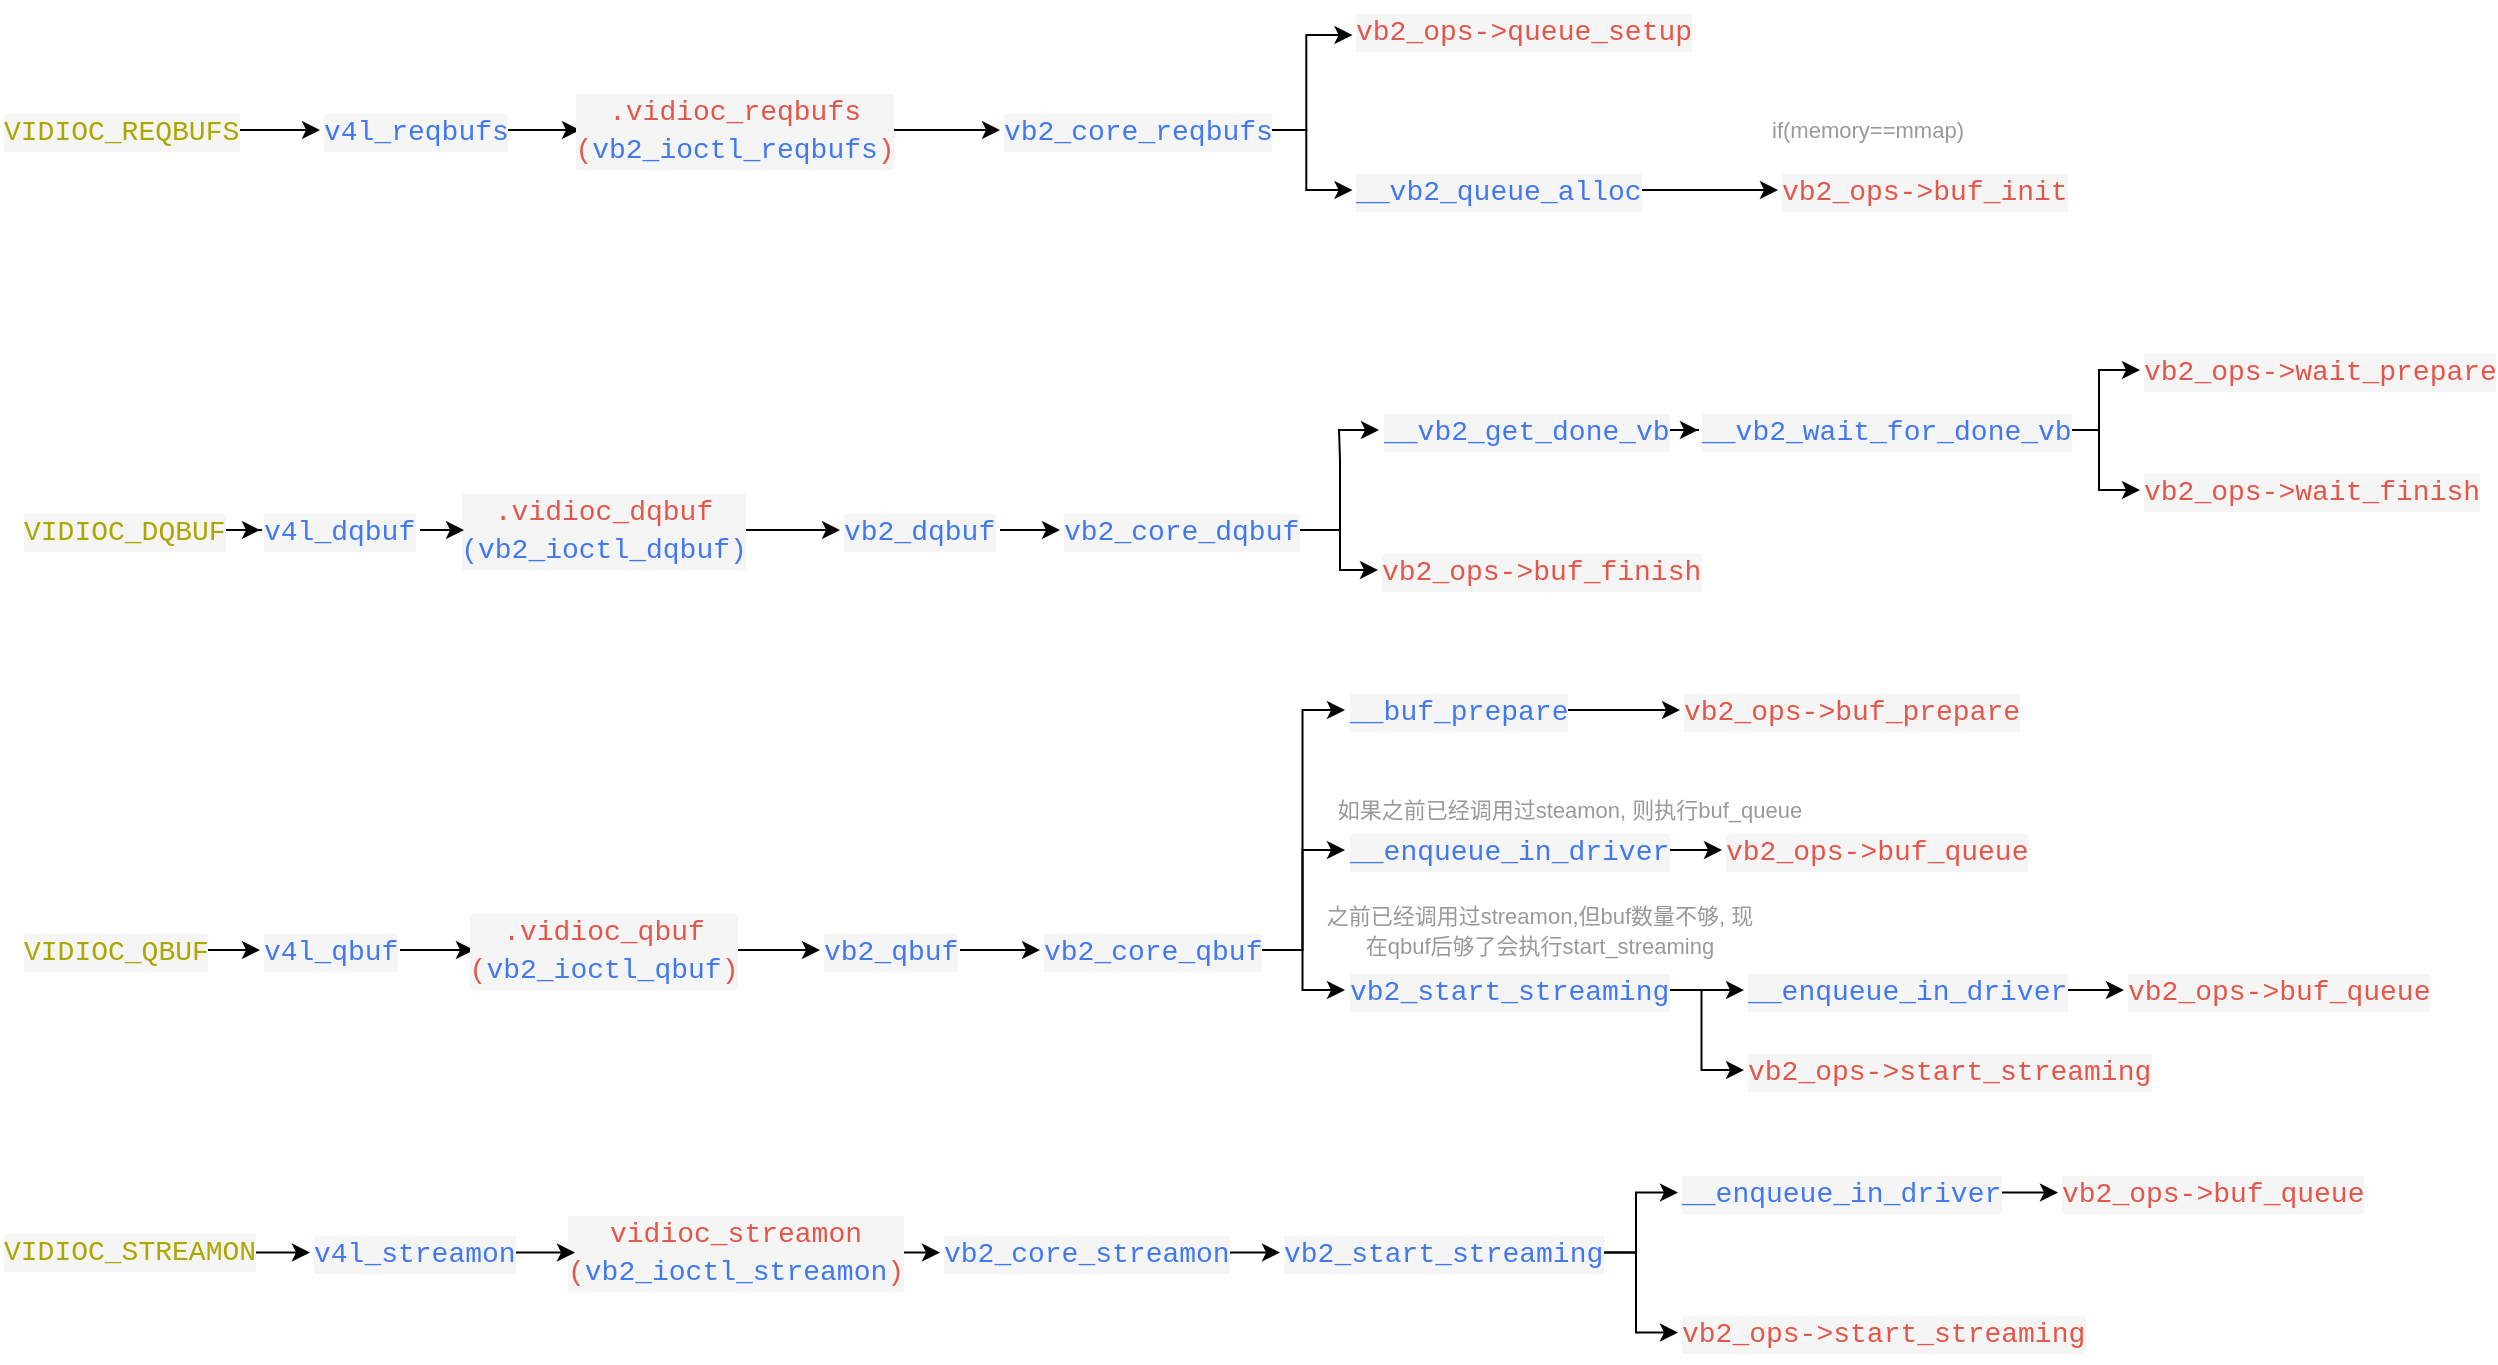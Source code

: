 <mxfile version="26.0.15">
  <diagram name="Page-1" id="ewF5Gl14Q7uHlRDfD-Uw">
    <mxGraphModel dx="1891" dy="1707" grid="1" gridSize="10" guides="1" tooltips="1" connect="1" arrows="1" fold="1" page="1" pageScale="1" pageWidth="827" pageHeight="1169" math="0" shadow="0">
      <root>
        <mxCell id="0" />
        <mxCell id="1" parent="0" />
        <mxCell id="wNvszSJTGbj_hHc-pR2u-3" value="" style="edgeStyle=orthogonalEdgeStyle;rounded=0;orthogonalLoop=1;jettySize=auto;html=1;" parent="1" source="wNvszSJTGbj_hHc-pR2u-1" target="wNvszSJTGbj_hHc-pR2u-2" edge="1">
          <mxGeometry relative="1" as="geometry" />
        </mxCell>
        <mxCell id="wNvszSJTGbj_hHc-pR2u-1" value="&lt;div style=&quot;color: #383a42;background-color: #f5f5f5;font-family: Consolas, &#39;Courier New&#39;, monospace;font-weight: normal;font-size: 14px;line-height: 19px;white-space: pre;&quot;&gt;&lt;div&gt;&lt;span style=&quot;color: #aca600;&quot;&gt;VIDIOC_QBUF&lt;/span&gt;&lt;/div&gt;&lt;/div&gt;" style="text;whiteSpace=wrap;html=1;" parent="1" vertex="1">
          <mxGeometry x="-480" y="-90" width="90" height="30" as="geometry" />
        </mxCell>
        <mxCell id="wNvszSJTGbj_hHc-pR2u-6" value="" style="edgeStyle=orthogonalEdgeStyle;rounded=0;orthogonalLoop=1;jettySize=auto;html=1;" parent="1" source="wNvszSJTGbj_hHc-pR2u-2" target="wNvszSJTGbj_hHc-pR2u-4" edge="1">
          <mxGeometry relative="1" as="geometry" />
        </mxCell>
        <mxCell id="wNvszSJTGbj_hHc-pR2u-2" value="&lt;div style=&quot;color: #383a42;background-color: #f5f5f5;font-family: Consolas, &#39;Courier New&#39;, monospace;font-weight: normal;font-size: 14px;line-height: 19px;white-space: pre;&quot;&gt;&lt;div&gt;&lt;span style=&quot;color: #4078f2;&quot;&gt;v4l_qbuf&lt;/span&gt;&lt;/div&gt;&lt;/div&gt;" style="text;whiteSpace=wrap;html=1;" parent="1" vertex="1">
          <mxGeometry x="-360" y="-90" width="70" height="30" as="geometry" />
        </mxCell>
        <mxCell id="wNvszSJTGbj_hHc-pR2u-8" value="" style="edgeStyle=orthogonalEdgeStyle;rounded=0;orthogonalLoop=1;jettySize=auto;html=1;" parent="1" source="wNvszSJTGbj_hHc-pR2u-4" target="wNvszSJTGbj_hHc-pR2u-7" edge="1">
          <mxGeometry relative="1" as="geometry" />
        </mxCell>
        <mxCell id="wNvszSJTGbj_hHc-pR2u-4" value="&lt;div style=&quot;color: rgb(56, 58, 66); background-color: rgb(245, 245, 245); font-family: Consolas, &amp;quot;Courier New&amp;quot;, monospace; font-weight: normal; font-size: 14px; line-height: 19px; white-space: pre;&quot;&gt;&lt;div&gt;&lt;span style=&quot;color: rgb(228, 86, 73);&quot;&gt;.vidioc_qbuf&lt;/span&gt;&lt;/div&gt;&lt;div&gt;&lt;span style=&quot;color: rgb(228, 86, 73);&quot;&gt;(&lt;/span&gt;&lt;span style=&quot;color: rgb(64, 120, 242); background-color: light-dark(rgb(245, 245, 245), rgb(26, 26, 26));&quot;&gt;vb2_ioctl_qbuf&lt;/span&gt;&lt;span style=&quot;color: light-dark(rgb(228, 86, 73), rgb(235, 113, 102)); background-color: light-dark(rgb(245, 245, 245), rgb(26, 26, 26));&quot;&gt;)&lt;/span&gt;&lt;/div&gt;&lt;/div&gt;" style="text;whiteSpace=wrap;html=1;align=center;" parent="1" vertex="1">
          <mxGeometry x="-253" y="-100" width="130" height="50" as="geometry" />
        </mxCell>
        <mxCell id="wNvszSJTGbj_hHc-pR2u-10" value="" style="edgeStyle=orthogonalEdgeStyle;rounded=0;orthogonalLoop=1;jettySize=auto;html=1;" parent="1" source="wNvszSJTGbj_hHc-pR2u-7" target="wNvszSJTGbj_hHc-pR2u-9" edge="1">
          <mxGeometry relative="1" as="geometry" />
        </mxCell>
        <mxCell id="wNvszSJTGbj_hHc-pR2u-7" value="&lt;div style=&quot;color: #383a42;background-color: #f5f5f5;font-family: Consolas, &#39;Courier New&#39;, monospace;font-weight: normal;font-size: 14px;line-height: 19px;white-space: pre;&quot;&gt;&lt;div&gt;&lt;span style=&quot;color: #4078f2;&quot;&gt;vb2_qbuf&lt;/span&gt;&lt;/div&gt;&lt;/div&gt;" style="text;whiteSpace=wrap;html=1;" parent="1" vertex="1">
          <mxGeometry x="-80" y="-90" width="70" height="30" as="geometry" />
        </mxCell>
        <mxCell id="OIqej2UOMzjBdnWNaWIY-4" style="edgeStyle=orthogonalEdgeStyle;rounded=0;orthogonalLoop=1;jettySize=auto;html=1;exitX=1;exitY=0.5;exitDx=0;exitDy=0;entryX=0;entryY=0.5;entryDx=0;entryDy=0;" parent="1" source="wNvszSJTGbj_hHc-pR2u-9" target="wNvszSJTGbj_hHc-pR2u-11" edge="1">
          <mxGeometry relative="1" as="geometry" />
        </mxCell>
        <mxCell id="OIqej2UOMzjBdnWNaWIY-5" style="edgeStyle=orthogonalEdgeStyle;rounded=0;orthogonalLoop=1;jettySize=auto;html=1;exitX=1;exitY=0.5;exitDx=0;exitDy=0;entryX=0;entryY=0.5;entryDx=0;entryDy=0;" parent="1" source="wNvszSJTGbj_hHc-pR2u-9" target="wNvszSJTGbj_hHc-pR2u-78" edge="1">
          <mxGeometry relative="1" as="geometry" />
        </mxCell>
        <mxCell id="OIqej2UOMzjBdnWNaWIY-6" style="edgeStyle=orthogonalEdgeStyle;rounded=0;orthogonalLoop=1;jettySize=auto;html=1;exitX=1;exitY=0.5;exitDx=0;exitDy=0;entryX=0;entryY=0.5;entryDx=0;entryDy=0;" parent="1" source="wNvszSJTGbj_hHc-pR2u-9" target="wNvszSJTGbj_hHc-pR2u-81" edge="1">
          <mxGeometry relative="1" as="geometry" />
        </mxCell>
        <mxCell id="wNvszSJTGbj_hHc-pR2u-9" value="&lt;div style=&quot;color: #383a42;background-color: #f5f5f5;font-family: Consolas, &#39;Courier New&#39;, monospace;font-weight: normal;font-size: 14px;line-height: 19px;white-space: pre;&quot;&gt;&lt;div&gt;&lt;span style=&quot;color: #4078f2;&quot;&gt;vb2_core_qbuf&lt;/span&gt;&lt;/div&gt;&lt;/div&gt;" style="text;whiteSpace=wrap;html=1;" parent="1" vertex="1">
          <mxGeometry x="30" y="-90" width="110" height="30" as="geometry" />
        </mxCell>
        <mxCell id="wNvszSJTGbj_hHc-pR2u-16" value="" style="edgeStyle=orthogonalEdgeStyle;rounded=0;orthogonalLoop=1;jettySize=auto;html=1;" parent="1" source="wNvszSJTGbj_hHc-pR2u-11" target="wNvszSJTGbj_hHc-pR2u-14" edge="1">
          <mxGeometry relative="1" as="geometry" />
        </mxCell>
        <mxCell id="wNvszSJTGbj_hHc-pR2u-11" value="&lt;div style=&quot;color: #383a42;background-color: #f5f5f5;font-family: Consolas, &#39;Courier New&#39;, monospace;font-weight: normal;font-size: 14px;line-height: 19px;white-space: pre;&quot;&gt;&lt;div&gt;&lt;span style=&quot;color: #4078f2;&quot;&gt;__buf_prepare&lt;/span&gt;&lt;/div&gt;&lt;/div&gt;" style="text;whiteSpace=wrap;html=1;" parent="1" vertex="1">
          <mxGeometry x="182.5" y="-210" width="110" height="30" as="geometry" />
        </mxCell>
        <mxCell id="wNvszSJTGbj_hHc-pR2u-14" value="&lt;div style=&quot;color: rgb(56, 58, 66); background-color: rgb(245, 245, 245); font-family: Consolas, &amp;quot;Courier New&amp;quot;, monospace; font-weight: normal; font-size: 14px; line-height: 19px; white-space: pre;&quot;&gt;&lt;div&gt;&lt;span style=&quot;color: rgb(228, 86, 73);&quot;&gt;vb2_ops-&amp;gt;buf_prepare&lt;/span&gt;&lt;/div&gt;&lt;/div&gt;" style="text;whiteSpace=wrap;html=1;" parent="1" vertex="1">
          <mxGeometry x="350" y="-210" width="160" height="30" as="geometry" />
        </mxCell>
        <mxCell id="wNvszSJTGbj_hHc-pR2u-31" value="" style="edgeStyle=orthogonalEdgeStyle;rounded=0;orthogonalLoop=1;jettySize=auto;html=1;" parent="1" source="wNvszSJTGbj_hHc-pR2u-28" target="wNvszSJTGbj_hHc-pR2u-30" edge="1">
          <mxGeometry relative="1" as="geometry" />
        </mxCell>
        <mxCell id="wNvszSJTGbj_hHc-pR2u-28" value="&lt;div style=&quot;color: #383a42;background-color: #f5f5f5;font-family: Consolas, &#39;Courier New&#39;, monospace;font-weight: normal;font-size: 14px;line-height: 19px;white-space: pre;&quot;&gt;&lt;div&gt;&lt;span style=&quot;color: #aca600;&quot;&gt;VIDIOC_STREAMON&lt;/span&gt;&lt;/div&gt;&lt;/div&gt;" style="text;whiteSpace=wrap;html=1;" parent="1" vertex="1">
          <mxGeometry x="-490" y="60" width="120" height="32.5" as="geometry" />
        </mxCell>
        <mxCell id="OIqej2UOMzjBdnWNaWIY-31" value="" style="edgeStyle=orthogonalEdgeStyle;rounded=0;orthogonalLoop=1;jettySize=auto;html=1;" parent="1" source="wNvszSJTGbj_hHc-pR2u-29" target="wNvszSJTGbj_hHc-pR2u-33" edge="1">
          <mxGeometry relative="1" as="geometry" />
        </mxCell>
        <mxCell id="wNvszSJTGbj_hHc-pR2u-29" value="&lt;div style=&quot;color: rgb(56, 58, 66); background-color: rgb(245, 245, 245); font-family: Consolas, &amp;quot;Courier New&amp;quot;, monospace; font-weight: normal; font-size: 14px; line-height: 19px; white-space: pre;&quot;&gt;&lt;div&gt;&lt;span style=&quot;color: rgb(228, 86, 73);&quot;&gt;vidioc_streamon&lt;/span&gt;&lt;/div&gt;&lt;div&gt;&lt;span style=&quot;color: rgb(228, 86, 73);&quot;&gt;(&lt;/span&gt;&lt;span style=&quot;color: rgb(64, 120, 242); background-color: light-dark(rgb(245, 245, 245), rgb(26, 26, 26));&quot;&gt;vb2_ioctl_streamon&lt;/span&gt;&lt;span style=&quot;color: light-dark(rgb(228, 86, 73), rgb(235, 113, 102)); background-color: light-dark(rgb(245, 245, 245), rgb(26, 26, 26));&quot;&gt;)&lt;/span&gt;&lt;/div&gt;&lt;/div&gt;" style="text;whiteSpace=wrap;html=1;align=center;" parent="1" vertex="1">
          <mxGeometry x="-202.5" y="51.25" width="160" height="50" as="geometry" />
        </mxCell>
        <mxCell id="OIqej2UOMzjBdnWNaWIY-30" value="" style="edgeStyle=orthogonalEdgeStyle;rounded=0;orthogonalLoop=1;jettySize=auto;html=1;" parent="1" source="wNvszSJTGbj_hHc-pR2u-30" target="wNvszSJTGbj_hHc-pR2u-29" edge="1">
          <mxGeometry relative="1" as="geometry" />
        </mxCell>
        <mxCell id="wNvszSJTGbj_hHc-pR2u-30" value="&lt;div style=&quot;color: #383a42;background-color: #f5f5f5;font-family: Consolas, &#39;Courier New&#39;, monospace;font-weight: normal;font-size: 14px;line-height: 19px;white-space: pre;&quot;&gt;&lt;div&gt;&lt;span style=&quot;color: #4078f2;&quot;&gt;v4l_streamon&lt;/span&gt;&lt;/div&gt;&lt;/div&gt;" style="text;whiteSpace=wrap;html=1;" parent="1" vertex="1">
          <mxGeometry x="-335" y="61.25" width="100" height="30" as="geometry" />
        </mxCell>
        <mxCell id="OIqej2UOMzjBdnWNaWIY-32" value="" style="edgeStyle=orthogonalEdgeStyle;rounded=0;orthogonalLoop=1;jettySize=auto;html=1;" parent="1" source="wNvszSJTGbj_hHc-pR2u-33" target="wNvszSJTGbj_hHc-pR2u-35" edge="1">
          <mxGeometry relative="1" as="geometry" />
        </mxCell>
        <mxCell id="wNvszSJTGbj_hHc-pR2u-33" value="&lt;div style=&quot;color: #383a42;background-color: #f5f5f5;font-family: Consolas, &#39;Courier New&#39;, monospace;font-weight: normal;font-size: 14px;line-height: 19px;white-space: pre;&quot;&gt;&lt;div&gt;&lt;span style=&quot;color: #4078f2;&quot;&gt;vb2_core_streamon&lt;/span&gt;&lt;/div&gt;&lt;/div&gt;" style="text;whiteSpace=wrap;html=1;" parent="1" vertex="1">
          <mxGeometry x="-20" y="61.25" width="140" height="30" as="geometry" />
        </mxCell>
        <mxCell id="OIqej2UOMzjBdnWNaWIY-33" style="edgeStyle=orthogonalEdgeStyle;rounded=0;orthogonalLoop=1;jettySize=auto;html=1;exitX=1;exitY=0.5;exitDx=0;exitDy=0;entryX=0;entryY=0.5;entryDx=0;entryDy=0;" parent="1" source="wNvszSJTGbj_hHc-pR2u-35" target="wNvszSJTGbj_hHc-pR2u-40" edge="1">
          <mxGeometry relative="1" as="geometry" />
        </mxCell>
        <mxCell id="OIqej2UOMzjBdnWNaWIY-34" style="edgeStyle=orthogonalEdgeStyle;rounded=0;orthogonalLoop=1;jettySize=auto;html=1;exitX=1;exitY=0.5;exitDx=0;exitDy=0;entryX=0;entryY=0.5;entryDx=0;entryDy=0;" parent="1" source="wNvszSJTGbj_hHc-pR2u-35" target="wNvszSJTGbj_hHc-pR2u-39" edge="1">
          <mxGeometry relative="1" as="geometry" />
        </mxCell>
        <mxCell id="wNvszSJTGbj_hHc-pR2u-35" value="&lt;div style=&quot;color: #383a42;background-color: #f5f5f5;font-family: Consolas, &#39;Courier New&#39;, monospace;font-weight: normal;font-size: 14px;line-height: 19px;white-space: pre;&quot;&gt;&lt;div&gt;&lt;span style=&quot;color: #4078f2;&quot;&gt;vb2_start_streaming&lt;/span&gt;&lt;/div&gt;&lt;/div&gt;" style="text;whiteSpace=wrap;html=1;" parent="1" vertex="1">
          <mxGeometry x="150" y="61.25" width="157" height="30" as="geometry" />
        </mxCell>
        <mxCell id="wNvszSJTGbj_hHc-pR2u-37" value="&lt;div style=&quot;color: rgb(56, 58, 66); background-color: rgb(245, 245, 245); font-family: Consolas, &amp;quot;Courier New&amp;quot;, monospace; font-weight: normal; font-size: 14px; line-height: 19px; white-space: pre;&quot;&gt;&lt;div&gt;&lt;span style=&quot;color: rgb(228, 86, 73);&quot;&gt;vb2_ops-&amp;gt;buf_queue&lt;/span&gt;&lt;/div&gt;&lt;/div&gt;" style="text;whiteSpace=wrap;html=1;" parent="1" vertex="1">
          <mxGeometry x="539" y="31.25" width="146" height="30" as="geometry" />
        </mxCell>
        <mxCell id="OIqej2UOMzjBdnWNaWIY-35" value="" style="edgeStyle=orthogonalEdgeStyle;rounded=0;orthogonalLoop=1;jettySize=auto;html=1;" parent="1" source="wNvszSJTGbj_hHc-pR2u-39" target="wNvszSJTGbj_hHc-pR2u-37" edge="1">
          <mxGeometry relative="1" as="geometry" />
        </mxCell>
        <mxCell id="wNvszSJTGbj_hHc-pR2u-39" value="&lt;div style=&quot;color: #383a42;background-color: #f5f5f5;font-family: Consolas, &#39;Courier New&#39;, monospace;font-weight: normal;font-size: 14px;line-height: 19px;white-space: pre;&quot;&gt;&lt;div&gt;&lt;span style=&quot;color: #4078f2;&quot;&gt;__enqueue_in_driver&lt;/span&gt;&lt;/div&gt;&lt;/div&gt;" style="text;whiteSpace=wrap;html=1;" parent="1" vertex="1">
          <mxGeometry x="349" y="31.25" width="157" height="30" as="geometry" />
        </mxCell>
        <mxCell id="wNvszSJTGbj_hHc-pR2u-40" value="&lt;div style=&quot;color: rgb(56, 58, 66); background-color: rgb(245, 245, 245); font-family: Consolas, &amp;quot;Courier New&amp;quot;, monospace; font-weight: normal; font-size: 14px; line-height: 19px; white-space: pre;&quot;&gt;&lt;div&gt;&lt;span style=&quot;color: rgb(228, 86, 73);&quot;&gt;vb2_ops-&amp;gt;start_streaming&lt;/span&gt;&lt;/div&gt;&lt;/div&gt;" style="text;whiteSpace=wrap;html=1;" parent="1" vertex="1">
          <mxGeometry x="349" y="101.25" width="190" height="30" as="geometry" />
        </mxCell>
        <mxCell id="wNvszSJTGbj_hHc-pR2u-45" value="" style="edgeStyle=orthogonalEdgeStyle;rounded=0;orthogonalLoop=1;jettySize=auto;html=1;" parent="1" source="wNvszSJTGbj_hHc-pR2u-43" target="wNvszSJTGbj_hHc-pR2u-44" edge="1">
          <mxGeometry relative="1" as="geometry" />
        </mxCell>
        <mxCell id="wNvszSJTGbj_hHc-pR2u-43" value="&lt;div style=&quot;color: #383a42;background-color: #f5f5f5;font-family: Consolas, &#39;Courier New&#39;, monospace;font-weight: normal;font-size: 14px;line-height: 19px;white-space: pre;&quot;&gt;&lt;div&gt;&lt;span style=&quot;color: #aca600;&quot;&gt;VIDIOC_REQBUFS&lt;/span&gt;&lt;/div&gt;&lt;/div&gt;" style="text;whiteSpace=wrap;html=1;" parent="1" vertex="1">
          <mxGeometry x="-490" y="-500" width="120" height="30" as="geometry" />
        </mxCell>
        <mxCell id="wNvszSJTGbj_hHc-pR2u-47" value="" style="edgeStyle=orthogonalEdgeStyle;rounded=0;orthogonalLoop=1;jettySize=auto;html=1;" parent="1" source="wNvszSJTGbj_hHc-pR2u-44" target="wNvszSJTGbj_hHc-pR2u-46" edge="1">
          <mxGeometry relative="1" as="geometry" />
        </mxCell>
        <mxCell id="wNvszSJTGbj_hHc-pR2u-44" value="&lt;div style=&quot;color: #383a42;background-color: #f5f5f5;font-family: Consolas, &#39;Courier New&#39;, monospace;font-weight: normal;font-size: 14px;line-height: 19px;white-space: pre;&quot;&gt;&lt;div&gt;&lt;span style=&quot;color: #4078f2;&quot;&gt;v4l_reqbufs&lt;/span&gt;&lt;/div&gt;&lt;/div&gt;" style="text;whiteSpace=wrap;html=1;" parent="1" vertex="1">
          <mxGeometry x="-330" y="-500" width="90" height="30" as="geometry" />
        </mxCell>
        <mxCell id="wNvszSJTGbj_hHc-pR2u-49" value="" style="edgeStyle=orthogonalEdgeStyle;rounded=0;orthogonalLoop=1;jettySize=auto;html=1;" parent="1" source="wNvszSJTGbj_hHc-pR2u-46" target="wNvszSJTGbj_hHc-pR2u-48" edge="1">
          <mxGeometry relative="1" as="geometry" />
        </mxCell>
        <mxCell id="wNvszSJTGbj_hHc-pR2u-46" value="&lt;div style=&quot;color: rgb(56, 58, 66); background-color: rgb(245, 245, 245); font-family: Consolas, &amp;quot;Courier New&amp;quot;, monospace; font-weight: normal; font-size: 14px; line-height: 19px; white-space: pre;&quot;&gt;&lt;div&gt;&lt;span style=&quot;color: rgb(228, 86, 73);&quot;&gt;.&lt;/span&gt;&lt;span style=&quot;color: rgb(228, 86, 73); background-color: light-dark(rgb(245, 245, 245), rgb(26, 26, 26));&quot;&gt;vidioc_reqbufs&lt;/span&gt;&lt;/div&gt;&lt;div&gt;&lt;span style=&quot;color: rgb(228, 86, 73);&quot;&gt;(&lt;/span&gt;&lt;span style=&quot;color: rgb(64, 120, 242); background-color: light-dark(rgb(245, 245, 245), rgb(26, 26, 26));&quot;&gt;vb2_ioctl_reqbufs&lt;/span&gt;&lt;span style=&quot;background-color: light-dark(rgb(245, 245, 245), rgb(26, 26, 26)); color: light-dark(rgb(228, 86, 73), rgb(235, 113, 102));&quot;&gt;)&lt;/span&gt;&lt;br&gt;&lt;/div&gt;&lt;/div&gt;" style="text;whiteSpace=wrap;html=1;align=center;" parent="1" vertex="1">
          <mxGeometry x="-200" y="-510" width="155" height="50" as="geometry" />
        </mxCell>
        <mxCell id="OIqej2UOMzjBdnWNaWIY-17" style="edgeStyle=orthogonalEdgeStyle;rounded=0;orthogonalLoop=1;jettySize=auto;html=1;exitX=1;exitY=0.5;exitDx=0;exitDy=0;entryX=0;entryY=0.5;entryDx=0;entryDy=0;" parent="1" source="wNvszSJTGbj_hHc-pR2u-48" target="wNvszSJTGbj_hHc-pR2u-50" edge="1">
          <mxGeometry relative="1" as="geometry" />
        </mxCell>
        <mxCell id="OIqej2UOMzjBdnWNaWIY-18" style="edgeStyle=orthogonalEdgeStyle;rounded=0;orthogonalLoop=1;jettySize=auto;html=1;exitX=1;exitY=0.5;exitDx=0;exitDy=0;entryX=0;entryY=0.5;entryDx=0;entryDy=0;" parent="1" source="wNvszSJTGbj_hHc-pR2u-48" target="wNvszSJTGbj_hHc-pR2u-52" edge="1">
          <mxGeometry relative="1" as="geometry" />
        </mxCell>
        <mxCell id="wNvszSJTGbj_hHc-pR2u-48" value="&lt;div style=&quot;color: #383a42;background-color: #f5f5f5;font-family: Consolas, &#39;Courier New&#39;, monospace;font-weight: normal;font-size: 14px;line-height: 19px;white-space: pre;&quot;&gt;&lt;div&gt;&lt;span style=&quot;color: #4078f2;&quot;&gt;vb2_core_reqbufs&lt;/span&gt;&lt;/div&gt;&lt;/div&gt;" style="text;whiteSpace=wrap;html=1;" parent="1" vertex="1">
          <mxGeometry x="10" y="-500" width="130" height="30" as="geometry" />
        </mxCell>
        <mxCell id="wNvszSJTGbj_hHc-pR2u-50" value="&lt;div style=&quot;color: rgb(56, 58, 66); background-color: rgb(245, 245, 245); font-family: Consolas, &amp;quot;Courier New&amp;quot;, monospace; font-weight: normal; font-size: 14px; line-height: 19px; white-space: pre;&quot;&gt;&lt;div&gt;&lt;span style=&quot;color: rgb(228, 86, 73);&quot;&gt;vb2_ops-&amp;gt;queue_setup&lt;/span&gt;&lt;/div&gt;&lt;/div&gt;" style="text;whiteSpace=wrap;html=1;" parent="1" vertex="1">
          <mxGeometry x="186.25" y="-550" width="167.5" height="35" as="geometry" />
        </mxCell>
        <mxCell id="wNvszSJTGbj_hHc-pR2u-55" value="" style="edgeStyle=orthogonalEdgeStyle;rounded=0;orthogonalLoop=1;jettySize=auto;html=1;" parent="1" source="wNvszSJTGbj_hHc-pR2u-52" target="wNvszSJTGbj_hHc-pR2u-54" edge="1">
          <mxGeometry relative="1" as="geometry" />
        </mxCell>
        <mxCell id="wNvszSJTGbj_hHc-pR2u-52" value="&lt;div style=&quot;color: #383a42;background-color: #f5f5f5;font-family: Consolas, &#39;Courier New&#39;, monospace;font-weight: normal;font-size: 14px;line-height: 19px;white-space: pre;&quot;&gt;&lt;div&gt;&lt;span style=&quot;color: #4078f2;&quot;&gt;__vb2_queue_alloc&lt;/span&gt;&lt;/div&gt;&lt;/div&gt;" style="text;whiteSpace=wrap;html=1;" parent="1" vertex="1">
          <mxGeometry x="186.25" y="-470" width="137.5" height="30" as="geometry" />
        </mxCell>
        <mxCell id="wNvszSJTGbj_hHc-pR2u-54" value="&lt;div style=&quot;color: rgb(56, 58, 66); background-color: rgb(245, 245, 245); font-family: Consolas, &amp;quot;Courier New&amp;quot;, monospace; font-weight: normal; font-size: 14px; line-height: 19px; white-space: pre;&quot;&gt;&lt;div&gt;&lt;span style=&quot;color: rgb(228, 86, 73);&quot;&gt;&lt;span style=&quot;background-color: light-dark(rgb(245, 245, 245), rgb(26, 26, 26));&quot;&gt;vb2_ops-&amp;gt;&lt;/span&gt;buf_init&lt;/span&gt;&lt;/div&gt;&lt;/div&gt;" style="text;whiteSpace=wrap;html=1;" parent="1" vertex="1">
          <mxGeometry x="399" y="-470" width="140" height="30" as="geometry" />
        </mxCell>
        <mxCell id="wNvszSJTGbj_hHc-pR2u-56" value="&lt;font style=&quot;font-size: 11px; color: rgb(153, 153, 153);&quot;&gt;if(memory==mmap)&lt;/font&gt;" style="text;html=1;align=center;verticalAlign=middle;whiteSpace=wrap;rounded=0;" parent="1" vertex="1">
          <mxGeometry x="390" y="-500" width="108" height="30" as="geometry" />
        </mxCell>
        <mxCell id="OIqej2UOMzjBdnWNaWIY-28" style="edgeStyle=orthogonalEdgeStyle;rounded=0;orthogonalLoop=1;jettySize=auto;html=1;exitX=1;exitY=0.5;exitDx=0;exitDy=0;entryX=0;entryY=0.5;entryDx=0;entryDy=0;" parent="1" source="wNvszSJTGbj_hHc-pR2u-57" target="wNvszSJTGbj_hHc-pR2u-66" edge="1">
          <mxGeometry relative="1" as="geometry" />
        </mxCell>
        <mxCell id="OIqej2UOMzjBdnWNaWIY-29" style="edgeStyle=orthogonalEdgeStyle;rounded=0;orthogonalLoop=1;jettySize=auto;html=1;exitX=1;exitY=0.5;exitDx=0;exitDy=0;entryX=0;entryY=0.5;entryDx=0;entryDy=0;" parent="1" source="wNvszSJTGbj_hHc-pR2u-57" target="wNvszSJTGbj_hHc-pR2u-74" edge="1">
          <mxGeometry relative="1" as="geometry" />
        </mxCell>
        <mxCell id="wNvszSJTGbj_hHc-pR2u-57" value="&lt;div style=&quot;color: #383a42;background-color: #f5f5f5;font-family: Consolas, &#39;Courier New&#39;, monospace;font-weight: normal;font-size: 14px;line-height: 19px;white-space: pre;&quot;&gt;&lt;div&gt;&lt;span style=&quot;color: #4078f2;&quot;&gt;vb2_core_dqbuf&lt;/span&gt;&lt;/div&gt;&lt;/div&gt;" style="text;whiteSpace=wrap;html=1;" parent="1" vertex="1">
          <mxGeometry x="40" y="-300" width="120" height="30" as="geometry" />
        </mxCell>
        <mxCell id="OIqej2UOMzjBdnWNaWIY-23" value="" style="edgeStyle=orthogonalEdgeStyle;rounded=0;orthogonalLoop=1;jettySize=auto;html=1;" parent="1" source="wNvszSJTGbj_hHc-pR2u-58" target="wNvszSJTGbj_hHc-pR2u-57" edge="1">
          <mxGeometry relative="1" as="geometry" />
        </mxCell>
        <mxCell id="wNvszSJTGbj_hHc-pR2u-58" value="&lt;div style=&quot;color: #383a42;background-color: #f5f5f5;font-family: Consolas, &#39;Courier New&#39;, monospace;font-weight: normal;font-size: 14px;line-height: 19px;white-space: pre;&quot;&gt;&lt;div&gt;&lt;span style=&quot;color: #4078f2;&quot;&gt;vb2_dqbuf&lt;/span&gt;&lt;/div&gt;&lt;/div&gt;" style="text;whiteSpace=wrap;html=1;" parent="1" vertex="1">
          <mxGeometry x="-70" y="-300" width="80" height="30" as="geometry" />
        </mxCell>
        <mxCell id="OIqej2UOMzjBdnWNaWIY-22" style="edgeStyle=orthogonalEdgeStyle;rounded=0;orthogonalLoop=1;jettySize=auto;html=1;exitX=1;exitY=0.5;exitDx=0;exitDy=0;entryX=0;entryY=0.5;entryDx=0;entryDy=0;" parent="1" source="wNvszSJTGbj_hHc-pR2u-59" target="wNvszSJTGbj_hHc-pR2u-58" edge="1">
          <mxGeometry relative="1" as="geometry" />
        </mxCell>
        <mxCell id="wNvszSJTGbj_hHc-pR2u-59" value="&lt;div style=&quot;color: rgb(56, 58, 66); background-color: rgb(245, 245, 245); font-family: Consolas, &amp;quot;Courier New&amp;quot;, monospace; font-weight: normal; font-size: 14px; line-height: 19px; white-space: pre;&quot;&gt;&lt;div&gt;&lt;span style=&quot;color: rgb(64, 120, 242);&quot;&gt;&lt;div style=&quot;color: rgb(56, 58, 66); line-height: 19px;&quot;&gt;&lt;span style=&quot;color: rgb(228, 86, 73);&quot;&gt;.vidioc_dqbuf&lt;/span&gt;&lt;/div&gt;&lt;/span&gt;&lt;/div&gt;&lt;div&gt;&lt;span style=&quot;color: rgb(64, 120, 242);&quot;&gt;(vb2_ioctl_dqbuf)&lt;/span&gt;&lt;/div&gt;&lt;/div&gt;" style="text;whiteSpace=wrap;html=1;align=center;" parent="1" vertex="1">
          <mxGeometry x="-258" y="-310" width="140" height="50" as="geometry" />
        </mxCell>
        <mxCell id="OIqej2UOMzjBdnWNaWIY-19" value="" style="edgeStyle=orthogonalEdgeStyle;rounded=0;orthogonalLoop=1;jettySize=auto;html=1;" parent="1" source="wNvszSJTGbj_hHc-pR2u-62" target="wNvszSJTGbj_hHc-pR2u-59" edge="1">
          <mxGeometry relative="1" as="geometry" />
        </mxCell>
        <mxCell id="wNvszSJTGbj_hHc-pR2u-62" value="&lt;div style=&quot;color: #383a42;background-color: #f5f5f5;font-family: Consolas, &#39;Courier New&#39;, monospace;font-weight: normal;font-size: 14px;line-height: 19px;white-space: pre;&quot;&gt;&lt;div&gt;&lt;span style=&quot;color: #4078f2;&quot;&gt;v4l_dqbuf&lt;/span&gt;&lt;/div&gt;&lt;/div&gt;" style="text;whiteSpace=wrap;html=1;" parent="1" vertex="1">
          <mxGeometry x="-360" y="-300" width="80" height="30" as="geometry" />
        </mxCell>
        <mxCell id="wNvszSJTGbj_hHc-pR2u-65" value="" style="edgeStyle=orthogonalEdgeStyle;rounded=0;orthogonalLoop=1;jettySize=auto;html=1;" parent="1" source="wNvszSJTGbj_hHc-pR2u-64" target="wNvszSJTGbj_hHc-pR2u-62" edge="1">
          <mxGeometry relative="1" as="geometry" />
        </mxCell>
        <mxCell id="wNvszSJTGbj_hHc-pR2u-64" value="&lt;div style=&quot;color: #383a42;background-color: #f5f5f5;font-family: Consolas, &#39;Courier New&#39;, monospace;font-weight: normal;font-size: 14px;line-height: 19px;white-space: pre;&quot;&gt;&lt;div&gt;&lt;span style=&quot;color: #aca600;&quot;&gt;VIDIOC_DQBUF&lt;/span&gt;&lt;/div&gt;&lt;/div&gt;" style="text;whiteSpace=wrap;html=1;" parent="1" vertex="1">
          <mxGeometry x="-480" y="-300" width="101" height="30" as="geometry" />
        </mxCell>
        <mxCell id="OIqej2UOMzjBdnWNaWIY-24" value="" style="edgeStyle=orthogonalEdgeStyle;rounded=0;orthogonalLoop=1;jettySize=auto;html=1;" parent="1" source="wNvszSJTGbj_hHc-pR2u-66" target="wNvszSJTGbj_hHc-pR2u-68" edge="1">
          <mxGeometry relative="1" as="geometry" />
        </mxCell>
        <mxCell id="wNvszSJTGbj_hHc-pR2u-66" value="&lt;div style=&quot;color: #383a42;background-color: #f5f5f5;font-family: Consolas, &#39;Courier New&#39;, monospace;font-weight: normal;font-size: 14px;line-height: 19px;white-space: pre;&quot;&gt;&lt;div&gt;&lt;span style=&quot;color: #4078f2;&quot;&gt;__vb2_get_done_vb&lt;/span&gt;&lt;/div&gt;&lt;/div&gt;" style="text;whiteSpace=wrap;html=1;" parent="1" vertex="1">
          <mxGeometry x="199.5" y="-350" width="140" height="30" as="geometry" />
        </mxCell>
        <mxCell id="OIqej2UOMzjBdnWNaWIY-25" value="" style="edgeStyle=orthogonalEdgeStyle;rounded=0;orthogonalLoop=1;jettySize=auto;html=1;" parent="1" source="wNvszSJTGbj_hHc-pR2u-68" target="wNvszSJTGbj_hHc-pR2u-70" edge="1">
          <mxGeometry relative="1" as="geometry" />
        </mxCell>
        <mxCell id="OIqej2UOMzjBdnWNaWIY-27" style="edgeStyle=orthogonalEdgeStyle;rounded=0;orthogonalLoop=1;jettySize=auto;html=1;exitX=1;exitY=0.5;exitDx=0;exitDy=0;entryX=0;entryY=0.5;entryDx=0;entryDy=0;" parent="1" source="wNvszSJTGbj_hHc-pR2u-68" target="wNvszSJTGbj_hHc-pR2u-72" edge="1">
          <mxGeometry relative="1" as="geometry" />
        </mxCell>
        <mxCell id="wNvszSJTGbj_hHc-pR2u-68" value="&lt;div style=&quot;color: #383a42;background-color: #f5f5f5;font-family: Consolas, &#39;Courier New&#39;, monospace;font-weight: normal;font-size: 14px;line-height: 19px;white-space: pre;&quot;&gt;&lt;div&gt;&lt;span style=&quot;color: #4078f2;&quot;&gt;__vb2_wait_for_done_vb&lt;/span&gt;&lt;/div&gt;&lt;/div&gt;" style="text;whiteSpace=wrap;html=1;" parent="1" vertex="1">
          <mxGeometry x="359" y="-350" width="180" height="30" as="geometry" />
        </mxCell>
        <mxCell id="wNvszSJTGbj_hHc-pR2u-70" value="&lt;div style=&quot;color: rgb(56, 58, 66); background-color: rgb(245, 245, 245); font-family: Consolas, &amp;quot;Courier New&amp;quot;, monospace; font-weight: normal; font-size: 14px; line-height: 19px; white-space: pre;&quot;&gt;&lt;div&gt;&lt;span style=&quot;color: rgb(228, 86, 73);&quot;&gt;vb2_ops-&amp;gt;wait_prepare&lt;/span&gt;&lt;/div&gt;&lt;/div&gt;" style="text;whiteSpace=wrap;html=1;" parent="1" vertex="1">
          <mxGeometry x="580" y="-380" width="170" height="30" as="geometry" />
        </mxCell>
        <mxCell id="wNvszSJTGbj_hHc-pR2u-72" value="&lt;div style=&quot;color: rgb(56, 58, 66); background-color: rgb(245, 245, 245); font-family: Consolas, &amp;quot;Courier New&amp;quot;, monospace; font-weight: normal; font-size: 14px; line-height: 19px; white-space: pre;&quot;&gt;&lt;div&gt;&lt;span style=&quot;color: rgb(228, 86, 73);&quot;&gt;vb2_ops-&amp;gt;wait_finish&lt;/span&gt;&lt;/div&gt;&lt;/div&gt;" style="text;whiteSpace=wrap;html=1;" parent="1" vertex="1">
          <mxGeometry x="580" y="-320" width="170" height="30" as="geometry" />
        </mxCell>
        <mxCell id="wNvszSJTGbj_hHc-pR2u-74" value="&lt;div style=&quot;color: rgb(56, 58, 66); background-color: rgb(245, 245, 245); font-family: Consolas, &amp;quot;Courier New&amp;quot;, monospace; font-weight: normal; font-size: 14px; line-height: 19px; white-space: pre;&quot;&gt;&lt;div&gt;&lt;span style=&quot;color: rgb(228, 86, 73);&quot;&gt;vb2_ops-&amp;gt;buf_finish&lt;/span&gt;&lt;/div&gt;&lt;/div&gt;" style="text;whiteSpace=wrap;html=1;" parent="1" vertex="1">
          <mxGeometry x="199" y="-280" width="160" height="30" as="geometry" />
        </mxCell>
        <mxCell id="OIqej2UOMzjBdnWNaWIY-11" value="" style="edgeStyle=orthogonalEdgeStyle;rounded=0;orthogonalLoop=1;jettySize=auto;html=1;" parent="1" source="wNvszSJTGbj_hHc-pR2u-78" target="OIqej2UOMzjBdnWNaWIY-10" edge="1">
          <mxGeometry relative="1" as="geometry" />
        </mxCell>
        <mxCell id="OIqej2UOMzjBdnWNaWIY-14" style="edgeStyle=orthogonalEdgeStyle;rounded=0;orthogonalLoop=1;jettySize=auto;html=1;exitX=1;exitY=0.5;exitDx=0;exitDy=0;entryX=0;entryY=0.5;entryDx=0;entryDy=0;" parent="1" source="wNvszSJTGbj_hHc-pR2u-78" target="wNvszSJTGbj_hHc-pR2u-82" edge="1">
          <mxGeometry relative="1" as="geometry" />
        </mxCell>
        <mxCell id="wNvszSJTGbj_hHc-pR2u-78" value="&lt;div style=&quot;color: #383a42;background-color: #f5f5f5;font-family: Consolas, &#39;Courier New&#39;, monospace;font-weight: normal;font-size: 14px;line-height: 19px;white-space: pre;&quot;&gt;&lt;div&gt;&lt;span style=&quot;color: #4078f2;&quot;&gt;vb2_start_streaming&lt;/span&gt;&lt;/div&gt;&lt;/div&gt;" style="text;whiteSpace=wrap;html=1;" parent="1" vertex="1">
          <mxGeometry x="182.5" y="-70" width="157" height="30" as="geometry" />
        </mxCell>
        <mxCell id="wNvszSJTGbj_hHc-pR2u-79" value="&lt;div style=&quot;color: rgb(56, 58, 66); background-color: rgb(245, 245, 245); font-family: Consolas, &amp;quot;Courier New&amp;quot;, monospace; font-weight: normal; font-size: 14px; line-height: 19px; white-space: pre;&quot;&gt;&lt;div&gt;&lt;span style=&quot;color: rgb(228, 86, 73);&quot;&gt;vb2_ops-&amp;gt;buf_queue&lt;/span&gt;&lt;/div&gt;&lt;/div&gt;" style="text;whiteSpace=wrap;html=1;" parent="1" vertex="1">
          <mxGeometry x="371" y="-140" width="146" height="30" as="geometry" />
        </mxCell>
        <mxCell id="OIqej2UOMzjBdnWNaWIY-7" style="edgeStyle=orthogonalEdgeStyle;rounded=0;orthogonalLoop=1;jettySize=auto;html=1;exitX=1;exitY=0.5;exitDx=0;exitDy=0;entryX=0;entryY=0.5;entryDx=0;entryDy=0;" parent="1" source="wNvszSJTGbj_hHc-pR2u-81" target="wNvszSJTGbj_hHc-pR2u-79" edge="1">
          <mxGeometry relative="1" as="geometry" />
        </mxCell>
        <mxCell id="wNvszSJTGbj_hHc-pR2u-81" value="&lt;div style=&quot;color: #383a42;background-color: #f5f5f5;font-family: Consolas, &#39;Courier New&#39;, monospace;font-weight: normal;font-size: 14px;line-height: 19px;white-space: pre;&quot;&gt;&lt;div&gt;&lt;span style=&quot;color: #4078f2;&quot;&gt;__enqueue_in_driver&lt;/span&gt;&lt;/div&gt;&lt;/div&gt;" style="text;whiteSpace=wrap;html=1;" parent="1" vertex="1">
          <mxGeometry x="182.5" y="-140" width="157" height="30" as="geometry" />
        </mxCell>
        <mxCell id="wNvszSJTGbj_hHc-pR2u-82" value="&lt;div style=&quot;color: rgb(56, 58, 66); background-color: rgb(245, 245, 245); font-family: Consolas, &amp;quot;Courier New&amp;quot;, monospace; font-weight: normal; font-size: 14px; line-height: 19px; white-space: pre;&quot;&gt;&lt;div&gt;&lt;span style=&quot;color: rgb(228, 86, 73);&quot;&gt;vb2_ops-&amp;gt;start_streaming&lt;/span&gt;&lt;/div&gt;&lt;/div&gt;" style="text;whiteSpace=wrap;html=1;" parent="1" vertex="1">
          <mxGeometry x="382" y="-30" width="190" height="30" as="geometry" />
        </mxCell>
        <mxCell id="OIqej2UOMzjBdnWNaWIY-1" value="&lt;font style=&quot;font-size: 11px; color: rgb(153, 153, 153);&quot;&gt;之前已经调用过streamon,但buf数量不够, 现在qbuf后够了会执行start_streaming&lt;/font&gt;" style="text;html=1;align=center;verticalAlign=middle;whiteSpace=wrap;rounded=0;" parent="1" vertex="1">
          <mxGeometry x="170" y="-100" width="220" height="30" as="geometry" />
        </mxCell>
        <mxCell id="OIqej2UOMzjBdnWNaWIY-9" value="&lt;font style=&quot;font-size: 11px; color: rgb(153, 153, 153);&quot;&gt;如果之前已经调用过steamon, 则执行buf_queue&lt;/font&gt;" style="text;html=1;align=center;verticalAlign=middle;whiteSpace=wrap;rounded=0;" parent="1" vertex="1">
          <mxGeometry x="170" y="-160" width="250" height="30" as="geometry" />
        </mxCell>
        <mxCell id="OIqej2UOMzjBdnWNaWIY-16" style="edgeStyle=orthogonalEdgeStyle;rounded=0;orthogonalLoop=1;jettySize=auto;html=1;exitX=1;exitY=0.5;exitDx=0;exitDy=0;entryX=0;entryY=0.5;entryDx=0;entryDy=0;" parent="1" source="OIqej2UOMzjBdnWNaWIY-10" target="OIqej2UOMzjBdnWNaWIY-15" edge="1">
          <mxGeometry relative="1" as="geometry" />
        </mxCell>
        <mxCell id="OIqej2UOMzjBdnWNaWIY-10" value="&lt;div style=&quot;color: #383a42;background-color: #f5f5f5;font-family: Consolas, &#39;Courier New&#39;, monospace;font-weight: normal;font-size: 14px;line-height: 19px;white-space: pre;&quot;&gt;&lt;div&gt;&lt;span style=&quot;color: #4078f2;&quot;&gt;__enqueue_in_driver&lt;/span&gt;&lt;/div&gt;&lt;/div&gt;" style="text;whiteSpace=wrap;html=1;" parent="1" vertex="1">
          <mxGeometry x="382" y="-70" width="157" height="30" as="geometry" />
        </mxCell>
        <mxCell id="OIqej2UOMzjBdnWNaWIY-15" value="&lt;div style=&quot;color: rgb(56, 58, 66); background-color: rgb(245, 245, 245); font-family: Consolas, &amp;quot;Courier New&amp;quot;, monospace; font-weight: normal; font-size: 14px; line-height: 19px; white-space: pre;&quot;&gt;&lt;div&gt;&lt;span style=&quot;color: rgb(228, 86, 73);&quot;&gt;vb2_ops-&amp;gt;buf_queue&lt;/span&gt;&lt;/div&gt;&lt;/div&gt;" style="text;whiteSpace=wrap;html=1;" parent="1" vertex="1">
          <mxGeometry x="572" y="-70" width="146" height="30" as="geometry" />
        </mxCell>
      </root>
    </mxGraphModel>
  </diagram>
</mxfile>
